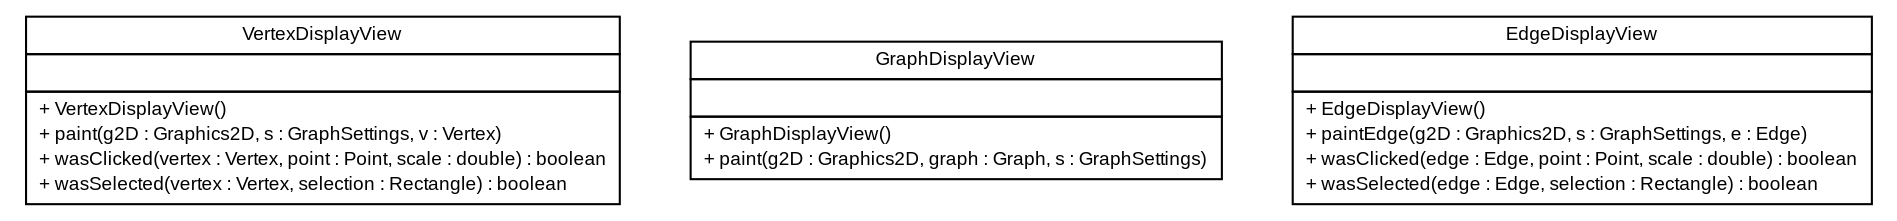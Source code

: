#!/usr/local/bin/dot
#
# Class diagram 
# Generated by UMLGraph version R5_6 (http://www.umlgraph.org/)
#

digraph G {
	edge [fontname="arial",fontsize=10,labelfontname="arial",labelfontsize=10];
	node [fontname="arial",fontsize=10,shape=plaintext];
	nodesep=0.25;
	ranksep=0.5;
	// pfc.views.display.VertexDisplayView
	c2589 [label=<<table title="pfc.views.display.VertexDisplayView" border="0" cellborder="1" cellspacing="0" cellpadding="2" port="p" href="./VertexDisplayView.html">
		<tr><td><table border="0" cellspacing="0" cellpadding="1">
<tr><td align="center" balign="center"> VertexDisplayView </td></tr>
		</table></td></tr>
		<tr><td><table border="0" cellspacing="0" cellpadding="1">
<tr><td align="left" balign="left">  </td></tr>
		</table></td></tr>
		<tr><td><table border="0" cellspacing="0" cellpadding="1">
<tr><td align="left" balign="left"> + VertexDisplayView() </td></tr>
<tr><td align="left" balign="left"> + paint(g2D : Graphics2D, s : GraphSettings, v : Vertex) </td></tr>
<tr><td align="left" balign="left"> + wasClicked(vertex : Vertex, point : Point, scale : double) : boolean </td></tr>
<tr><td align="left" balign="left"> + wasSelected(vertex : Vertex, selection : Rectangle) : boolean </td></tr>
		</table></td></tr>
		</table>>, URL="./VertexDisplayView.html", fontname="arial", fontcolor="black", fontsize=9.0];
	// pfc.views.display.GraphDisplayView
	c2590 [label=<<table title="pfc.views.display.GraphDisplayView" border="0" cellborder="1" cellspacing="0" cellpadding="2" port="p" href="./GraphDisplayView.html">
		<tr><td><table border="0" cellspacing="0" cellpadding="1">
<tr><td align="center" balign="center"> GraphDisplayView </td></tr>
		</table></td></tr>
		<tr><td><table border="0" cellspacing="0" cellpadding="1">
<tr><td align="left" balign="left">  </td></tr>
		</table></td></tr>
		<tr><td><table border="0" cellspacing="0" cellpadding="1">
<tr><td align="left" balign="left"> + GraphDisplayView() </td></tr>
<tr><td align="left" balign="left"> + paint(g2D : Graphics2D, graph : Graph, s : GraphSettings) </td></tr>
		</table></td></tr>
		</table>>, URL="./GraphDisplayView.html", fontname="arial", fontcolor="black", fontsize=9.0];
	// pfc.views.display.EdgeDisplayView
	c2591 [label=<<table title="pfc.views.display.EdgeDisplayView" border="0" cellborder="1" cellspacing="0" cellpadding="2" port="p" href="./EdgeDisplayView.html">
		<tr><td><table border="0" cellspacing="0" cellpadding="1">
<tr><td align="center" balign="center"> EdgeDisplayView </td></tr>
		</table></td></tr>
		<tr><td><table border="0" cellspacing="0" cellpadding="1">
<tr><td align="left" balign="left">  </td></tr>
		</table></td></tr>
		<tr><td><table border="0" cellspacing="0" cellpadding="1">
<tr><td align="left" balign="left"> + EdgeDisplayView() </td></tr>
<tr><td align="left" balign="left"> + paintEdge(g2D : Graphics2D, s : GraphSettings, e : Edge) </td></tr>
<tr><td align="left" balign="left"> + wasClicked(edge : Edge, point : Point, scale : double) : boolean </td></tr>
<tr><td align="left" balign="left"> + wasSelected(edge : Edge, selection : Rectangle) : boolean </td></tr>
		</table></td></tr>
		</table>>, URL="./EdgeDisplayView.html", fontname="arial", fontcolor="black", fontsize=9.0];
}

